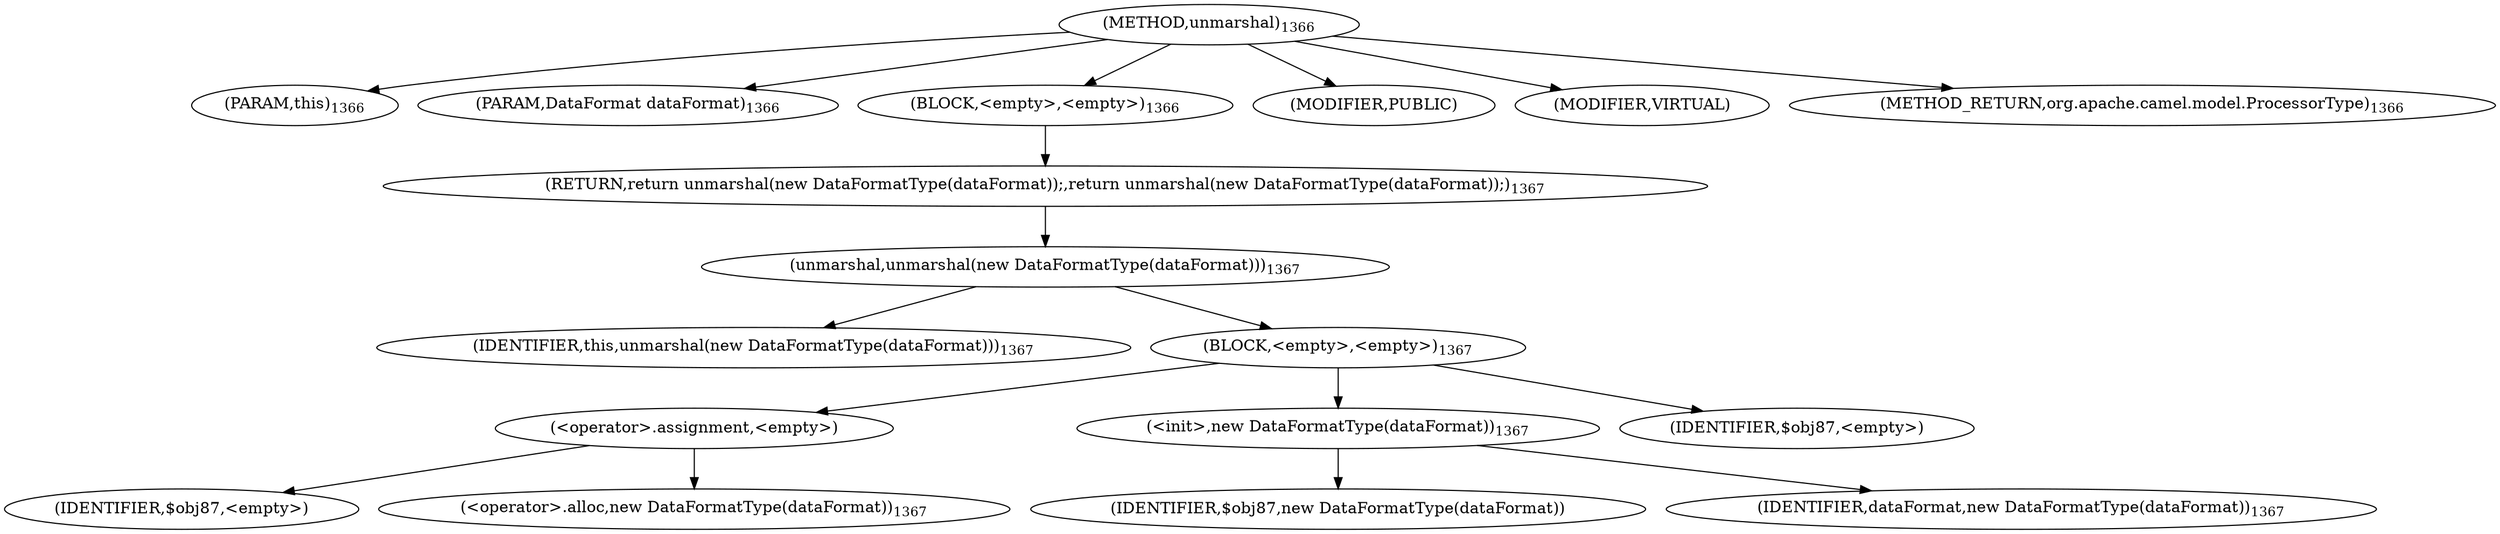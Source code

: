 digraph "unmarshal" {  
"2525" [label = <(METHOD,unmarshal)<SUB>1366</SUB>> ]
"391" [label = <(PARAM,this)<SUB>1366</SUB>> ]
"2526" [label = <(PARAM,DataFormat dataFormat)<SUB>1366</SUB>> ]
"2527" [label = <(BLOCK,&lt;empty&gt;,&lt;empty&gt;)<SUB>1366</SUB>> ]
"2528" [label = <(RETURN,return unmarshal(new DataFormatType(dataFormat));,return unmarshal(new DataFormatType(dataFormat));)<SUB>1367</SUB>> ]
"2529" [label = <(unmarshal,unmarshal(new DataFormatType(dataFormat)))<SUB>1367</SUB>> ]
"390" [label = <(IDENTIFIER,this,unmarshal(new DataFormatType(dataFormat)))<SUB>1367</SUB>> ]
"2530" [label = <(BLOCK,&lt;empty&gt;,&lt;empty&gt;)<SUB>1367</SUB>> ]
"2531" [label = <(&lt;operator&gt;.assignment,&lt;empty&gt;)> ]
"2532" [label = <(IDENTIFIER,$obj87,&lt;empty&gt;)> ]
"2533" [label = <(&lt;operator&gt;.alloc,new DataFormatType(dataFormat))<SUB>1367</SUB>> ]
"2534" [label = <(&lt;init&gt;,new DataFormatType(dataFormat))<SUB>1367</SUB>> ]
"2535" [label = <(IDENTIFIER,$obj87,new DataFormatType(dataFormat))> ]
"2536" [label = <(IDENTIFIER,dataFormat,new DataFormatType(dataFormat))<SUB>1367</SUB>> ]
"2537" [label = <(IDENTIFIER,$obj87,&lt;empty&gt;)> ]
"2538" [label = <(MODIFIER,PUBLIC)> ]
"2539" [label = <(MODIFIER,VIRTUAL)> ]
"2540" [label = <(METHOD_RETURN,org.apache.camel.model.ProcessorType)<SUB>1366</SUB>> ]
  "2525" -> "391" 
  "2525" -> "2526" 
  "2525" -> "2527" 
  "2525" -> "2538" 
  "2525" -> "2539" 
  "2525" -> "2540" 
  "2527" -> "2528" 
  "2528" -> "2529" 
  "2529" -> "390" 
  "2529" -> "2530" 
  "2530" -> "2531" 
  "2530" -> "2534" 
  "2530" -> "2537" 
  "2531" -> "2532" 
  "2531" -> "2533" 
  "2534" -> "2535" 
  "2534" -> "2536" 
}
